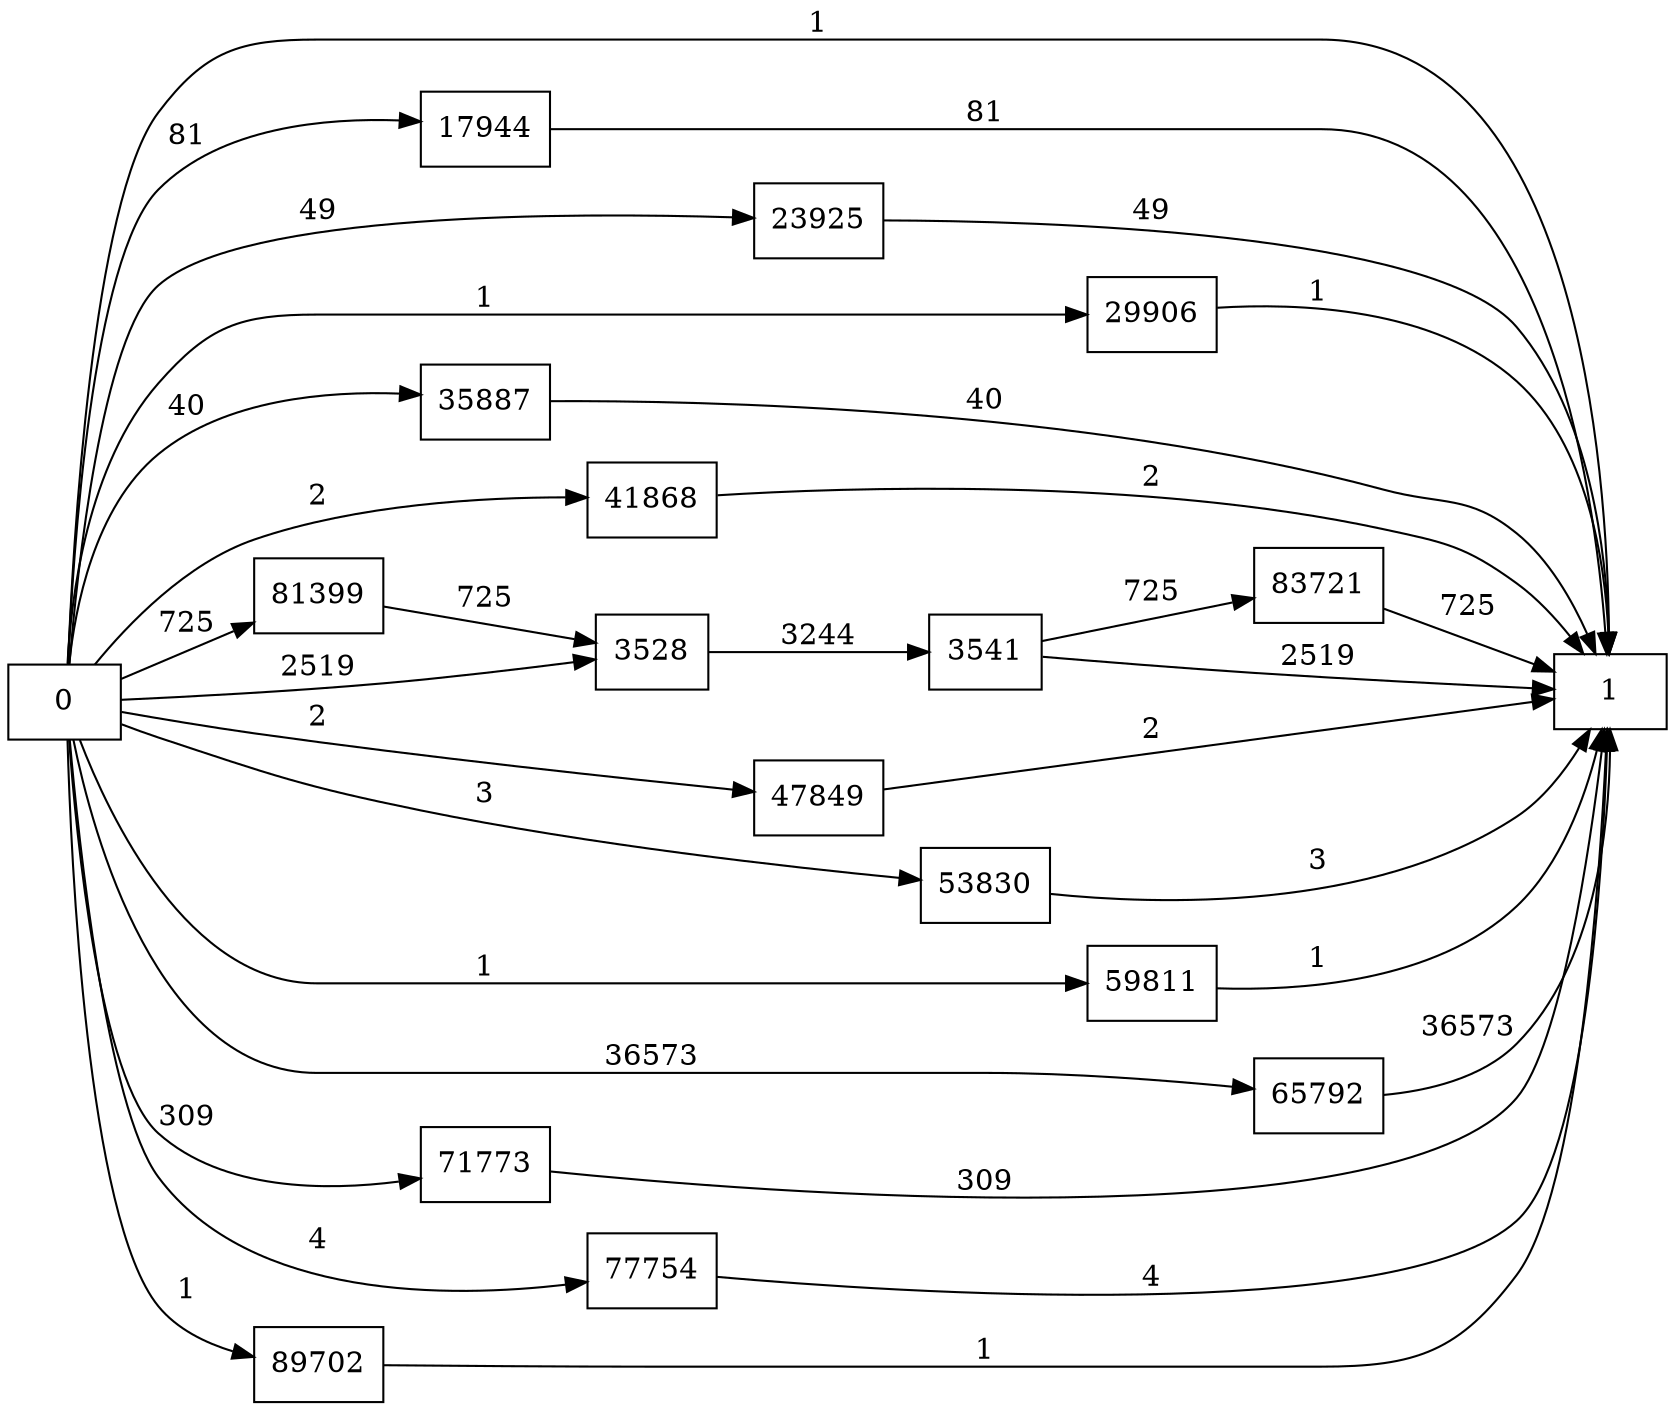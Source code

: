 digraph {
	graph [rankdir=LR]
	node [shape=rectangle]
	3528 -> 3541 [label=3244]
	3541 -> 1 [label=2519]
	3541 -> 83721 [label=725]
	17944 -> 1 [label=81]
	23925 -> 1 [label=49]
	29906 -> 1 [label=1]
	35887 -> 1 [label=40]
	41868 -> 1 [label=2]
	47849 -> 1 [label=2]
	53830 -> 1 [label=3]
	59811 -> 1 [label=1]
	65792 -> 1 [label=36573]
	71773 -> 1 [label=309]
	77754 -> 1 [label=4]
	81399 -> 3528 [label=725]
	83721 -> 1 [label=725]
	89702 -> 1 [label=1]
	0 -> 3528 [label=2519]
	0 -> 1 [label=1]
	0 -> 17944 [label=81]
	0 -> 23925 [label=49]
	0 -> 29906 [label=1]
	0 -> 35887 [label=40]
	0 -> 41868 [label=2]
	0 -> 47849 [label=2]
	0 -> 53830 [label=3]
	0 -> 59811 [label=1]
	0 -> 65792 [label=36573]
	0 -> 71773 [label=309]
	0 -> 77754 [label=4]
	0 -> 81399 [label=725]
	0 -> 89702 [label=1]
}
